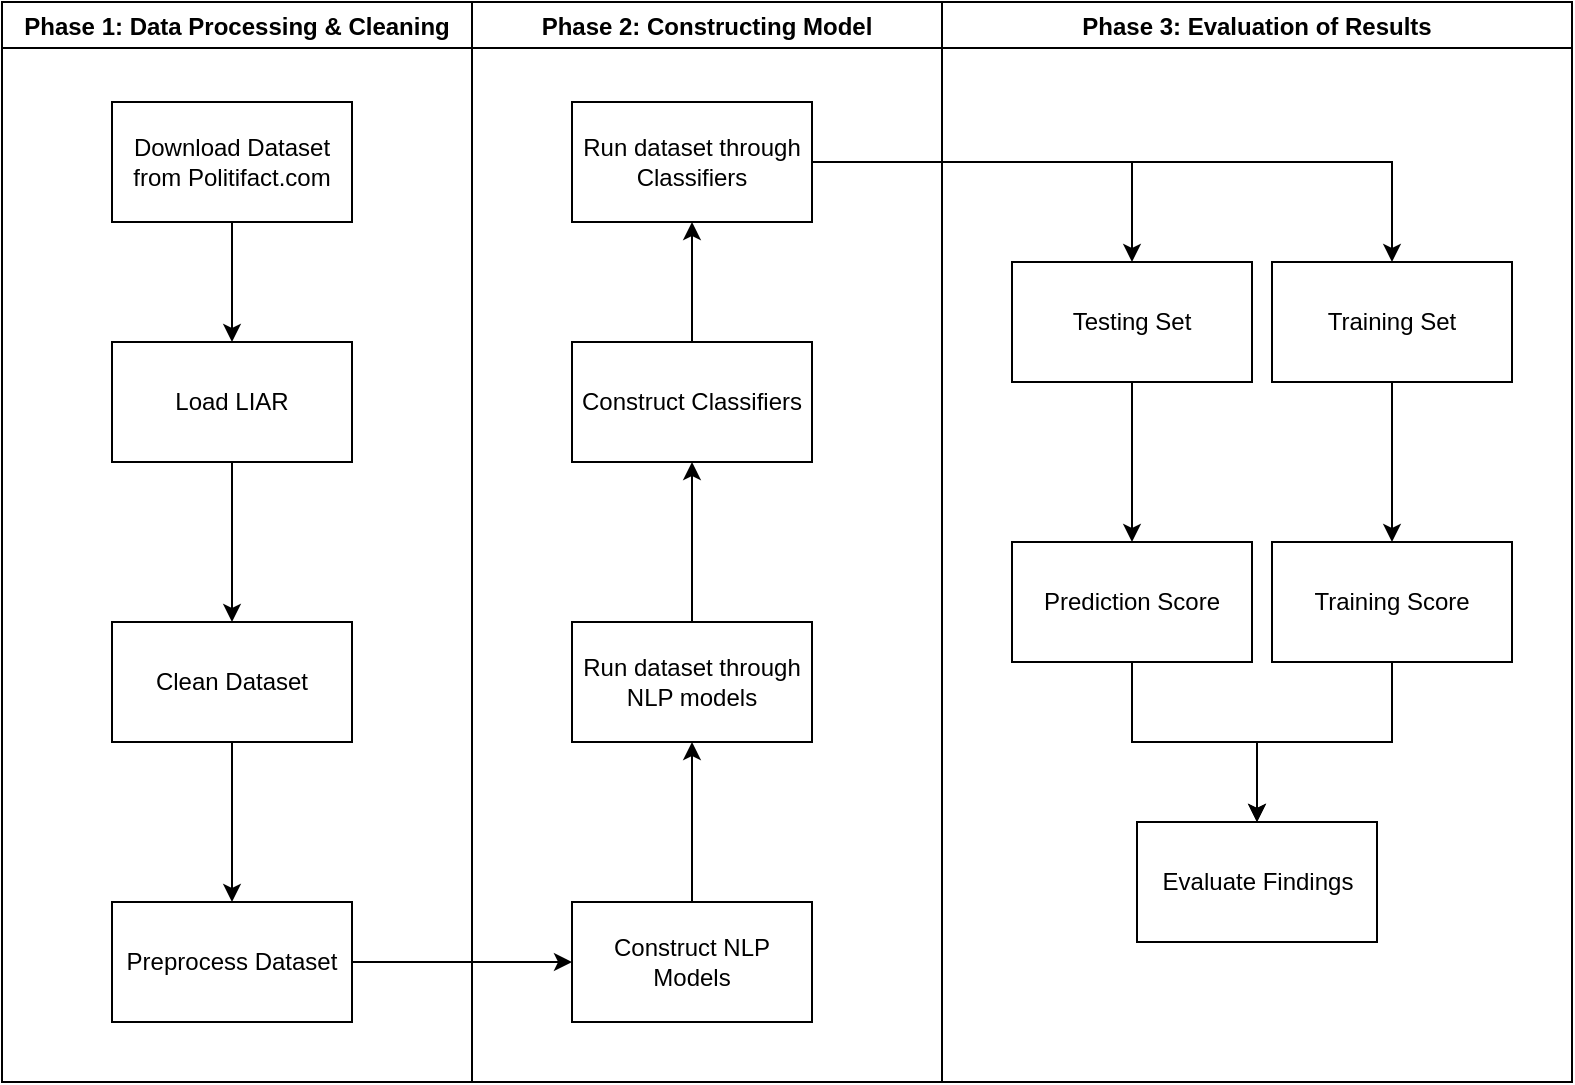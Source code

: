 <mxfile version="17.0.0" type="device"><diagram id="54xbZFa78xvFc28GjzLy" name="Page-1"><mxGraphModel dx="997" dy="580" grid="1" gridSize="10" guides="1" tooltips="1" connect="1" arrows="1" fold="1" page="1" pageScale="1" pageWidth="850" pageHeight="1100" math="0" shadow="0"><root><mxCell id="0"/><mxCell id="1" parent="0"/><mxCell id="uHUKIWvZnkWu_-TlXN69-3" value="" style="edgeStyle=orthogonalEdgeStyle;rounded=0;orthogonalLoop=1;jettySize=auto;html=1;" edge="1" parent="1" source="uHUKIWvZnkWu_-TlXN69-1" target="uHUKIWvZnkWu_-TlXN69-2"><mxGeometry relative="1" as="geometry"/></mxCell><mxCell id="uHUKIWvZnkWu_-TlXN69-1" value="Load LIAR" style="rounded=0;whiteSpace=wrap;html=1;" vertex="1" parent="1"><mxGeometry x="80" y="180" width="120" height="60" as="geometry"/></mxCell><mxCell id="uHUKIWvZnkWu_-TlXN69-5" value="" style="edgeStyle=orthogonalEdgeStyle;rounded=0;orthogonalLoop=1;jettySize=auto;html=1;" edge="1" parent="1" source="uHUKIWvZnkWu_-TlXN69-2" target="uHUKIWvZnkWu_-TlXN69-4"><mxGeometry relative="1" as="geometry"/></mxCell><mxCell id="uHUKIWvZnkWu_-TlXN69-2" value="Clean Dataset" style="rounded=0;whiteSpace=wrap;html=1;" vertex="1" parent="1"><mxGeometry x="80" y="320" width="120" height="60" as="geometry"/></mxCell><mxCell id="uHUKIWvZnkWu_-TlXN69-7" value="" style="edgeStyle=orthogonalEdgeStyle;rounded=0;orthogonalLoop=1;jettySize=auto;html=1;" edge="1" parent="1" source="uHUKIWvZnkWu_-TlXN69-4" target="uHUKIWvZnkWu_-TlXN69-6"><mxGeometry relative="1" as="geometry"/></mxCell><mxCell id="uHUKIWvZnkWu_-TlXN69-4" value="Preprocess Dataset" style="rounded=0;whiteSpace=wrap;html=1;" vertex="1" parent="1"><mxGeometry x="80" y="460" width="120" height="60" as="geometry"/></mxCell><mxCell id="uHUKIWvZnkWu_-TlXN69-9" value="" style="edgeStyle=orthogonalEdgeStyle;rounded=0;orthogonalLoop=1;jettySize=auto;html=1;" edge="1" parent="1" source="uHUKIWvZnkWu_-TlXN69-6" target="uHUKIWvZnkWu_-TlXN69-8"><mxGeometry relative="1" as="geometry"/></mxCell><mxCell id="uHUKIWvZnkWu_-TlXN69-6" value="Construct NLP Models" style="rounded=0;whiteSpace=wrap;html=1;" vertex="1" parent="1"><mxGeometry x="310" y="460" width="120" height="60" as="geometry"/></mxCell><mxCell id="uHUKIWvZnkWu_-TlXN69-11" value="" style="edgeStyle=orthogonalEdgeStyle;rounded=0;orthogonalLoop=1;jettySize=auto;html=1;" edge="1" parent="1" source="uHUKIWvZnkWu_-TlXN69-8" target="uHUKIWvZnkWu_-TlXN69-10"><mxGeometry relative="1" as="geometry"/></mxCell><mxCell id="uHUKIWvZnkWu_-TlXN69-8" value="Run dataset through NLP models" style="rounded=0;whiteSpace=wrap;html=1;" vertex="1" parent="1"><mxGeometry x="310" y="320" width="120" height="60" as="geometry"/></mxCell><mxCell id="uHUKIWvZnkWu_-TlXN69-13" value="" style="edgeStyle=orthogonalEdgeStyle;rounded=0;orthogonalLoop=1;jettySize=auto;html=1;" edge="1" parent="1" source="uHUKIWvZnkWu_-TlXN69-10" target="uHUKIWvZnkWu_-TlXN69-12"><mxGeometry relative="1" as="geometry"/></mxCell><mxCell id="uHUKIWvZnkWu_-TlXN69-10" value="Construct Classifiers" style="whiteSpace=wrap;html=1;rounded=0;" vertex="1" parent="1"><mxGeometry x="310" y="180" width="120" height="60" as="geometry"/></mxCell><mxCell id="uHUKIWvZnkWu_-TlXN69-15" value="" style="edgeStyle=orthogonalEdgeStyle;rounded=0;orthogonalLoop=1;jettySize=auto;html=1;" edge="1" parent="1" source="uHUKIWvZnkWu_-TlXN69-12" target="uHUKIWvZnkWu_-TlXN69-14"><mxGeometry relative="1" as="geometry"/></mxCell><mxCell id="uHUKIWvZnkWu_-TlXN69-17" value="" style="edgeStyle=orthogonalEdgeStyle;rounded=0;orthogonalLoop=1;jettySize=auto;html=1;" edge="1" parent="1" source="uHUKIWvZnkWu_-TlXN69-12" target="uHUKIWvZnkWu_-TlXN69-16"><mxGeometry relative="1" as="geometry"/></mxCell><mxCell id="uHUKIWvZnkWu_-TlXN69-19" value="" style="edgeStyle=orthogonalEdgeStyle;rounded=0;orthogonalLoop=1;jettySize=auto;html=1;" edge="1" parent="1" source="uHUKIWvZnkWu_-TlXN69-14" target="uHUKIWvZnkWu_-TlXN69-18"><mxGeometry relative="1" as="geometry"/></mxCell><mxCell id="uHUKIWvZnkWu_-TlXN69-14" value="Testing Set" style="whiteSpace=wrap;html=1;rounded=0;" vertex="1" parent="1"><mxGeometry x="530" y="140" width="120" height="60" as="geometry"/></mxCell><mxCell id="uHUKIWvZnkWu_-TlXN69-21" value="" style="edgeStyle=orthogonalEdgeStyle;rounded=0;orthogonalLoop=1;jettySize=auto;html=1;" edge="1" parent="1" source="uHUKIWvZnkWu_-TlXN69-16" target="uHUKIWvZnkWu_-TlXN69-20"><mxGeometry relative="1" as="geometry"/></mxCell><mxCell id="uHUKIWvZnkWu_-TlXN69-16" value="Training Set" style="whiteSpace=wrap;html=1;rounded=0;" vertex="1" parent="1"><mxGeometry x="660" y="140" width="120" height="60" as="geometry"/></mxCell><mxCell id="uHUKIWvZnkWu_-TlXN69-30" value="" style="edgeStyle=orthogonalEdgeStyle;rounded=0;orthogonalLoop=1;jettySize=auto;html=1;" edge="1" parent="1" source="uHUKIWvZnkWu_-TlXN69-18" target="uHUKIWvZnkWu_-TlXN69-29"><mxGeometry relative="1" as="geometry"/></mxCell><mxCell id="uHUKIWvZnkWu_-TlXN69-18" value="Prediction Score" style="whiteSpace=wrap;html=1;rounded=0;" vertex="1" parent="1"><mxGeometry x="530" y="280" width="120" height="60" as="geometry"/></mxCell><mxCell id="uHUKIWvZnkWu_-TlXN69-31" style="edgeStyle=orthogonalEdgeStyle;rounded=0;orthogonalLoop=1;jettySize=auto;html=1;exitX=0.5;exitY=1;exitDx=0;exitDy=0;" edge="1" parent="1" source="uHUKIWvZnkWu_-TlXN69-20" target="uHUKIWvZnkWu_-TlXN69-29"><mxGeometry relative="1" as="geometry"/></mxCell><mxCell id="uHUKIWvZnkWu_-TlXN69-20" value="Training Score" style="whiteSpace=wrap;html=1;rounded=0;" vertex="1" parent="1"><mxGeometry x="660" y="280" width="120" height="60" as="geometry"/></mxCell><mxCell id="uHUKIWvZnkWu_-TlXN69-26" value="Phase 1: Data Processing &amp; Cleaning" style="swimlane;" vertex="1" parent="1"><mxGeometry x="25" y="10" width="235" height="540" as="geometry"/></mxCell><mxCell id="uHUKIWvZnkWu_-TlXN69-32" value="Download Dataset from Politifact.com" style="rounded=0;whiteSpace=wrap;html=1;" vertex="1" parent="uHUKIWvZnkWu_-TlXN69-26"><mxGeometry x="55" y="50" width="120" height="60" as="geometry"/></mxCell><mxCell id="uHUKIWvZnkWu_-TlXN69-27" value="Phase 2: Constructing Model" style="swimlane;" vertex="1" parent="1"><mxGeometry x="260" y="10" width="235" height="540" as="geometry"/></mxCell><mxCell id="uHUKIWvZnkWu_-TlXN69-12" value="Run dataset through Classifiers" style="whiteSpace=wrap;html=1;rounded=0;" vertex="1" parent="uHUKIWvZnkWu_-TlXN69-27"><mxGeometry x="50" y="50" width="120" height="60" as="geometry"/></mxCell><mxCell id="uHUKIWvZnkWu_-TlXN69-28" value="Phase 3: Evaluation of Results" style="swimlane;" vertex="1" parent="1"><mxGeometry x="495" y="10" width="315" height="540" as="geometry"/></mxCell><mxCell id="uHUKIWvZnkWu_-TlXN69-29" value="Evaluate Findings" style="whiteSpace=wrap;html=1;rounded=0;" vertex="1" parent="uHUKIWvZnkWu_-TlXN69-28"><mxGeometry x="97.5" y="410" width="120" height="60" as="geometry"/></mxCell><mxCell id="uHUKIWvZnkWu_-TlXN69-33" style="edgeStyle=orthogonalEdgeStyle;rounded=0;orthogonalLoop=1;jettySize=auto;html=1;exitX=0.5;exitY=1;exitDx=0;exitDy=0;entryX=0.5;entryY=0;entryDx=0;entryDy=0;" edge="1" parent="1" source="uHUKIWvZnkWu_-TlXN69-32" target="uHUKIWvZnkWu_-TlXN69-1"><mxGeometry relative="1" as="geometry"/></mxCell></root></mxGraphModel></diagram></mxfile>